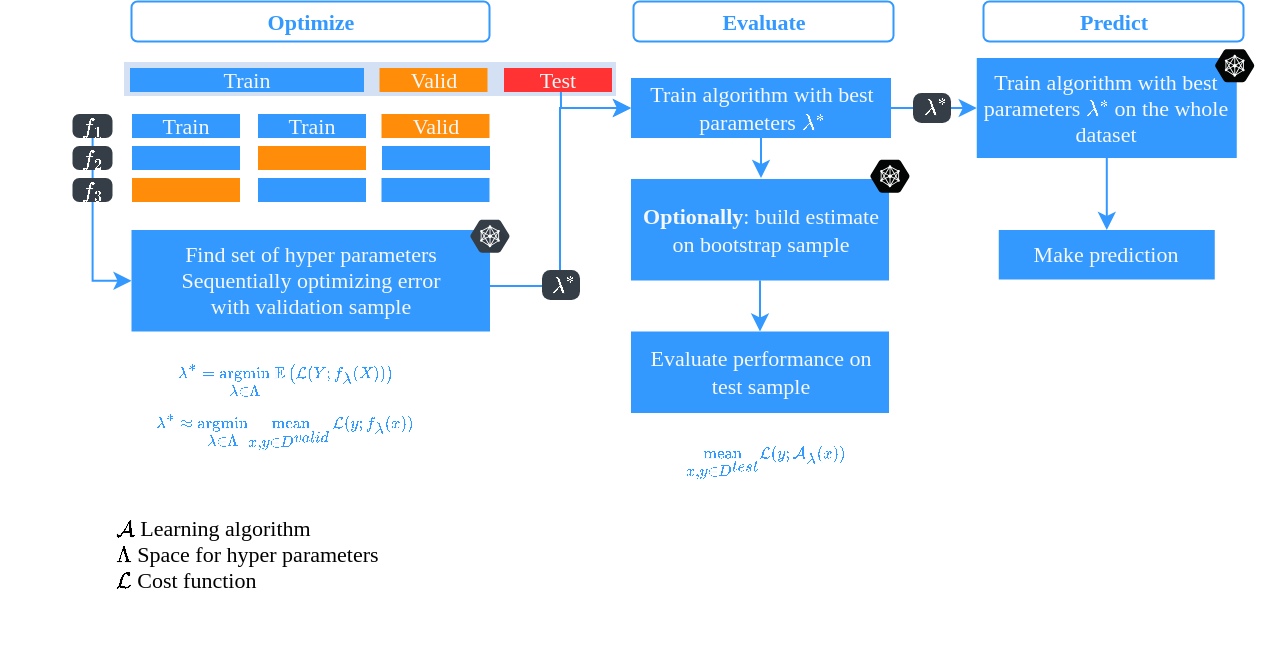 <mxfile version="20.3.0" type="device"><diagram id="mQDjbIl3YaxFtKeQ3xCn" name="Page-1"><mxGraphModel dx="1422" dy="846" grid="1" gridSize="10" guides="1" tooltips="1" connect="1" arrows="1" fold="1" page="1" pageScale="1" pageWidth="827" pageHeight="1169" math="1" shadow="0"><root><mxCell id="0"/><mxCell id="1" parent="0"/><mxCell id="P6zirVegX3zYzMu7w03u-1" value="" style="rounded=0;whiteSpace=wrap;html=1;align=center;fontStyle=1;fontFamily=Calibri;fontSize=11;strokeColor=none;fillColor=#D4E1F5;" parent="1" vertex="1"><mxGeometry x="162" y="183" width="246" height="17" as="geometry"/></mxCell><mxCell id="P6zirVegX3zYzMu7w03u-2" value="Train" style="rounded=0;whiteSpace=wrap;html=1;strokeColor=none;fontFamily=Calibri;fontSize=11;fillColor=#3399FF;fontColor=#F7F7F7;" parent="1" vertex="1"><mxGeometry x="166" y="209" width="54" height="12" as="geometry"/></mxCell><mxCell id="P6zirVegX3zYzMu7w03u-3" value="" style="rounded=0;whiteSpace=wrap;html=1;fillColor=#3399FF;strokeColor=none;fontFamily=Calibri;fontSize=11;fontColor=#F7F7F7;" parent="1" vertex="1"><mxGeometry x="166" y="225" width="54" height="12" as="geometry"/></mxCell><mxCell id="P6zirVegX3zYzMu7w03u-4" value="" style="rounded=0;whiteSpace=wrap;html=1;strokeColor=none;fillColor=#FF8D0A;fontFamily=Calibri;fontSize=11;" parent="1" vertex="1"><mxGeometry x="166" y="241" width="54" height="12" as="geometry"/></mxCell><mxCell id="P6zirVegX3zYzMu7w03u-5" value="" style="edgeStyle=orthogonalEdgeStyle;rounded=0;orthogonalLoop=1;jettySize=auto;html=1;entryX=0;entryY=0.5;entryDx=0;entryDy=0;fontFamily=Calibri;fontSize=11;fontColor=#3399FF;strokeColor=#3399FF;" parent="1" source="P6zirVegX3zYzMu7w03u-6" target="P6zirVegX3zYzMu7w03u-13" edge="1"><mxGeometry relative="1" as="geometry"><mxPoint x="685" y="409.625" as="targetPoint"/><Array as="points"><mxPoint x="380" y="295"/><mxPoint x="380" y="206"/></Array></mxGeometry></mxCell><mxCell id="P6zirVegX3zYzMu7w03u-6" value="&lt;div style=&quot;font-size: 11px&quot;&gt;Find set of hyper parameters&lt;/div&gt;&lt;div style=&quot;font-size: 11px&quot;&gt;Sequentially optimizing error&lt;br style=&quot;font-size: 11px&quot;&gt;&lt;/div&gt;&lt;div style=&quot;font-size: 11px&quot;&gt;with validation sample&lt;/div&gt;" style="rounded=0;whiteSpace=wrap;html=1;strokeColor=none;fontFamily=Calibri;fontSize=11;fillColor=#3399FF;fontColor=#F7F7F7;" parent="1" vertex="1"><mxGeometry x="165.75" y="267" width="179.25" height="50.75" as="geometry"/></mxCell><mxCell id="P6zirVegX3zYzMu7w03u-7" value="&lt;div style=&quot;font-size: 11px;&quot;&gt;$$f_1$$&lt;/div&gt;" style="rounded=1;whiteSpace=wrap;html=1;fillColor=#353E47;fontColor=#ffffff;strokeColor=none;fontFamily=Calibri;fontSize=11;align=center;gradientColor=none;arcSize=28;" parent="1" vertex="1"><mxGeometry x="136.25" y="209" width="20" height="12" as="geometry"/></mxCell><mxCell id="P6zirVegX3zYzMu7w03u-8" value="" style="edgeStyle=orthogonalEdgeStyle;rounded=0;orthogonalLoop=1;jettySize=auto;html=1;fontFamily=Calibri;fontSize=11;entryX=0;entryY=0.5;entryDx=0;entryDy=0;strokeColor=#3399FF;" parent="1" source="P6zirVegX3zYzMu7w03u-7" target="P6zirVegX3zYzMu7w03u-6" edge="1"><mxGeometry relative="1" as="geometry"><Array as="points"><mxPoint x="146" y="292"/></Array><mxPoint x="210" y="350" as="targetPoint"/><mxPoint x="146" y="267" as="sourcePoint"/></mxGeometry></mxCell><mxCell id="P6zirVegX3zYzMu7w03u-9" value="&lt;div style=&quot;font-size: 11px;&quot;&gt;$$f_3$$&lt;/div&gt;" style="rounded=1;whiteSpace=wrap;html=1;fillColor=#353E47;fontColor=#ffffff;strokeColor=none;fontFamily=Calibri;fontSize=11;align=center;gradientColor=none;arcSize=28;" parent="1" vertex="1"><mxGeometry x="136.25" y="241" width="20" height="12" as="geometry"/></mxCell><mxCell id="P6zirVegX3zYzMu7w03u-10" value="&lt;div style=&quot;font-size: 8px;&quot;&gt;$$\lambda^* = \underset{\lambda \in \Lambda}{\text{argmin}} \ \mathbb{E} \left(\mathcal{L}(Y; f_\lambda(X))\right)$$&lt;/div&gt;&lt;div style=&quot;font-size: 8px;&quot;&gt;$$\lambda^* \approx\underset{\lambda \in \Lambda}{\text{argmin}} \underset{x, y \in D^{valid}}{\text{ mean}} \, \mathcal{L}(y; f_\lambda(x))$$&lt;/div&gt;" style="text;whiteSpace=wrap;html=1;align=center;fontFamily=Calibri;fontSize=8;fontColor=#3399FF;" parent="1" vertex="1"><mxGeometry x="100" y="318.75" width="285" height="73" as="geometry"/></mxCell><mxCell id="P6zirVegX3zYzMu7w03u-11" style="edgeStyle=orthogonalEdgeStyle;rounded=0;orthogonalLoop=1;jettySize=auto;html=1;exitX=1;exitY=0.5;exitDx=0;exitDy=0;entryX=0;entryY=0.5;entryDx=0;entryDy=0;fontColor=none;fontFamily=Calibri;fontSize=11;strokeColor=#3399FF;" parent="1" source="P6zirVegX3zYzMu7w03u-13" target="P6zirVegX3zYzMu7w03u-33" edge="1"><mxGeometry relative="1" as="geometry"/></mxCell><mxCell id="P6zirVegX3zYzMu7w03u-12" value="" style="edgeStyle=orthogonalEdgeStyle;rounded=0;orthogonalLoop=1;jettySize=auto;html=1;strokeColor=#3399FF;fontSize=8;fontColor=#F7F7F7;" parent="1" source="P6zirVegX3zYzMu7w03u-13" target="P6zirVegX3zYzMu7w03u-31" edge="1"><mxGeometry relative="1" as="geometry"/></mxCell><mxCell id="P6zirVegX3zYzMu7w03u-13" value="Train algorithm with best parameters \( \lambda^* \)" style="rounded=0;whiteSpace=wrap;html=1;fillColor=#3399FF;strokeColor=none;fontFamily=Calibri;fontSize=11;fontColor=#F7F7F7;" parent="1" vertex="1"><mxGeometry x="415.5" y="191" width="130" height="30" as="geometry"/></mxCell><mxCell id="P6zirVegX3zYzMu7w03u-14" value="$$\lambda^*$$" style="text;whiteSpace=wrap;html=1;align=right;verticalAlign=middle;fillColor=#353E47;fontColor=#ffffff;fontFamily=Calibri;fontSize=11;rounded=1;arcSize=28;" parent="1" vertex="1"><mxGeometry x="371" y="287" width="19" height="15" as="geometry"/></mxCell><mxCell id="P6zirVegX3zYzMu7w03u-15" value="Train" style="rounded=0;whiteSpace=wrap;html=1;fillColor=#3399FF;strokeColor=none;fontFamily=Calibri;fontSize=11;fontColor=#F7F7F7;" parent="1" vertex="1"><mxGeometry x="229" y="209" width="54" height="12" as="geometry"/></mxCell><mxCell id="P6zirVegX3zYzMu7w03u-16" value="" style="rounded=0;whiteSpace=wrap;html=1;strokeColor=none;fillColor=#FF8D0A;fontFamily=Calibri;fontSize=11;" parent="1" vertex="1"><mxGeometry x="229" y="225" width="54" height="12" as="geometry"/></mxCell><mxCell id="P6zirVegX3zYzMu7w03u-17" value="" style="rounded=0;whiteSpace=wrap;html=1;fillColor=#3399FF;strokeColor=none;fontFamily=Calibri;fontSize=11;fontColor=#F7F7F7;" parent="1" vertex="1"><mxGeometry x="229" y="241" width="54" height="12" as="geometry"/></mxCell><mxCell id="P6zirVegX3zYzMu7w03u-18" value="Valid" style="rounded=0;whiteSpace=wrap;html=1;strokeColor=none;fillColor=#FF8D0A;fontFamily=Calibri;fontSize=11;fontColor=#F7F7F7;" parent="1" vertex="1"><mxGeometry x="290.75" y="209" width="54" height="12" as="geometry"/></mxCell><mxCell id="P6zirVegX3zYzMu7w03u-19" value="" style="rounded=0;whiteSpace=wrap;html=1;fillColor=#3399FF;strokeColor=none;fontFamily=Calibri;fontSize=11;fontColor=#F7F7F7;" parent="1" vertex="1"><mxGeometry x="291" y="225" width="54" height="12" as="geometry"/></mxCell><mxCell id="P6zirVegX3zYzMu7w03u-20" value="" style="rounded=0;whiteSpace=wrap;html=1;fillColor=#3399FF;strokeColor=none;fontFamily=Calibri;fontSize=11;fontColor=#F7F7F7;" parent="1" vertex="1"><mxGeometry x="290.75" y="241" width="54" height="12" as="geometry"/></mxCell><mxCell id="P6zirVegX3zYzMu7w03u-21" value="" style="edgeStyle=orthogonalEdgeStyle;rounded=0;orthogonalLoop=1;jettySize=auto;html=1;fontColor=#3399FF;entryX=0;entryY=0.5;entryDx=0;entryDy=0;fontFamily=Calibri;fontSize=11;exitX=0.527;exitY=0.988;exitDx=0;exitDy=0;strokeColor=#3399FF;exitPerimeter=0;" parent="1" source="P6zirVegX3zYzMu7w03u-22" target="P6zirVegX3zYzMu7w03u-13" edge="1"><mxGeometry relative="1" as="geometry"><Array as="points"><mxPoint x="381" y="206"/></Array></mxGeometry></mxCell><mxCell id="P6zirVegX3zYzMu7w03u-22" value="Test" style="rounded=0;whiteSpace=wrap;html=1;fillColor=#FF3333;strokeColor=none;fontFamily=Calibri;fontSize=11;fontColor=#F7F7F7;" parent="1" vertex="1"><mxGeometry x="352" y="186" width="54" height="12" as="geometry"/></mxCell><mxCell id="P6zirVegX3zYzMu7w03u-23" value="Train" style="rounded=0;whiteSpace=wrap;html=1;fillColor=#3399FF;strokeColor=none;fontFamily=Calibri;fontSize=11;fontColor=#F7F7F7;" parent="1" vertex="1"><mxGeometry x="165" y="186" width="117" height="12" as="geometry"/></mxCell><mxCell id="P6zirVegX3zYzMu7w03u-24" value="Optimize" style="rounded=1;whiteSpace=wrap;html=1;align=center;fontStyle=1;fillColor=none;strokeColor=#3399FF;fontFamily=Calibri;fontSize=11;fontColor=#3399FF;" parent="1" vertex="1"><mxGeometry x="165.75" y="152.75" width="179" height="20" as="geometry"/></mxCell><mxCell id="P6zirVegX3zYzMu7w03u-25" value="Evaluate" style="rounded=1;whiteSpace=wrap;html=1;align=center;fontStyle=1;fillColor=none;strokeColor=#3399FF;fontFamily=Calibri;fontSize=11;fontColor=#3399FF;" parent="1" vertex="1"><mxGeometry x="416.75" y="152.75" width="130" height="20" as="geometry"/></mxCell><mxCell id="P6zirVegX3zYzMu7w03u-26" value="Predict" style="rounded=1;whiteSpace=wrap;html=1;align=center;fontStyle=1;fillColor=none;strokeColor=#3399FF;fontFamily=Calibri;fontSize=11;fontColor=#3399FF;" parent="1" vertex="1"><mxGeometry x="591.75" y="152.75" width="130" height="20" as="geometry"/></mxCell><mxCell id="P6zirVegX3zYzMu7w03u-27" value="Evaluate performance on test sample" style="rounded=0;whiteSpace=wrap;html=1;fillColor=#3399FF;strokeColor=none;fontFamily=Calibri;fontSize=11;fontColor=#F7F7F7;" parent="1" vertex="1"><mxGeometry x="415.5" y="317.75" width="129" height="40.75" as="geometry"/></mxCell><mxCell id="P6zirVegX3zYzMu7w03u-28" value="$$ \underset{x, y\in D^{test}}{\text{mean}}\mathcal{L}(y; \mathcal{A}_\lambda(x))$$" style="text;whiteSpace=wrap;html=1;fontColor=#3399FF;align=center;verticalAlign=top;fontFamily=Calibri;fontSize=8;" parent="1" vertex="1"><mxGeometry x="406.5" y="358.5" width="150.5" height="44" as="geometry"/></mxCell><mxCell id="P6zirVegX3zYzMu7w03u-29" value="Advanced&#10;Solutions Lab" style="html=1;strokeColor=none;verticalAlign=middle;labelPosition=center;verticalLabelPosition=bottom;align=center;spacingTop=-6;fontSize=11;fontStyle=1;shape=mxgraph.gcp2.hexIcon;prIcon=advanced_solutions_lab;noLabel=1;fontColor=#ffffff;fillColor=#353E47;fontFamily=Calibri;rounded=0;" parent="1" vertex="1"><mxGeometry x="330" y="258" width="30" height="24.25" as="geometry"/></mxCell><mxCell id="P6zirVegX3zYzMu7w03u-30" value="" style="edgeStyle=orthogonalEdgeStyle;rounded=0;orthogonalLoop=1;jettySize=auto;html=1;strokeColor=#3399FF;fontSize=8;fontColor=#F7F7F7;" parent="1" source="P6zirVegX3zYzMu7w03u-31" target="P6zirVegX3zYzMu7w03u-27" edge="1"><mxGeometry relative="1" as="geometry"/></mxCell><mxCell id="P6zirVegX3zYzMu7w03u-31" value="&lt;b style=&quot;font-size: 11px&quot;&gt;Optionally&lt;/b&gt;: build estimate on bootstrap sample " style="rounded=0;whiteSpace=wrap;html=1;fillColor=#3399FF;strokeColor=none;fontFamily=Calibri;fontSize=11;fontColor=#F7F7F7;" parent="1" vertex="1"><mxGeometry x="415.5" y="241.5" width="129" height="50.75" as="geometry"/></mxCell><mxCell id="P6zirVegX3zYzMu7w03u-32" value="" style="edgeStyle=orthogonalEdgeStyle;rounded=0;orthogonalLoop=1;jettySize=auto;html=1;fontColor=none;fontFamily=Calibri;fontSize=11;strokeColor=#3399FF;" parent="1" source="P6zirVegX3zYzMu7w03u-33" target="P6zirVegX3zYzMu7w03u-35" edge="1"><mxGeometry relative="1" as="geometry"/></mxCell><mxCell id="P6zirVegX3zYzMu7w03u-33" value="&lt;span style=&quot;font-weight: normal;&quot;&gt;Train algorithm with best parameters \( \lambda^* \) on the whole dataset&lt;/span&gt;" style="rounded=0;whiteSpace=wrap;html=1;fillColor=#3399FF;strokeColor=none;fontFamily=Calibri;fontSize=11;fontColor=#F7F7F7;fontStyle=1;" parent="1" vertex="1"><mxGeometry x="588.38" y="181" width="130" height="50" as="geometry"/></mxCell><mxCell id="P6zirVegX3zYzMu7w03u-34" value="Advanced&#10;Solutions Lab" style="html=1;strokeColor=#10739e;verticalAlign=top;labelPosition=center;verticalLabelPosition=bottom;align=center;spacingTop=-6;fontSize=11;fontStyle=1;shape=mxgraph.gcp2.hexIcon;prIcon=advanced_solutions_lab;noLabel=1;fillColor=#040505;fontFamily=Calibri;" parent="1" vertex="1"><mxGeometry x="530" y="228" width="30" height="24.25" as="geometry"/></mxCell><mxCell id="P6zirVegX3zYzMu7w03u-35" value="Make prediction" style="rounded=0;whiteSpace=wrap;html=1;fillColor=#3399FF;strokeColor=none;fontFamily=Calibri;fontSize=11;fontColor=#F7F7F7;fontStyle=0;" parent="1" vertex="1"><mxGeometry x="599.38" y="267" width="108" height="24.75" as="geometry"/></mxCell><mxCell id="P6zirVegX3zYzMu7w03u-36" value="Advanced&#10;Solutions Lab" style="html=1;strokeColor=#10739e;verticalAlign=top;labelPosition=center;verticalLabelPosition=bottom;align=center;spacingTop=-6;fontSize=11;fontStyle=1;shape=mxgraph.gcp2.hexIcon;prIcon=advanced_solutions_lab;noLabel=1;fillColor=#040505;fontFamily=Calibri;" parent="1" vertex="1"><mxGeometry x="702.38" y="172.75" width="30" height="24.25" as="geometry"/></mxCell><mxCell id="P6zirVegX3zYzMu7w03u-37" value="Valid" style="rounded=0;whiteSpace=wrap;html=1;strokeColor=none;fillColor=#FF8D0A;fontFamily=Calibri;fontSize=11;fontColor=#F7F7F7;" parent="1" vertex="1"><mxGeometry x="289.75" y="186" width="54" height="12" as="geometry"/></mxCell><mxCell id="P6zirVegX3zYzMu7w03u-38" value="&lt;div style=&quot;font-size: 11px;&quot;&gt;$$f_2$$&lt;/div&gt;" style="rounded=1;whiteSpace=wrap;html=1;fillColor=#353E47;fontColor=#ffffff;strokeColor=none;fontFamily=Calibri;fontSize=11;align=center;gradientColor=none;arcSize=28;" parent="1" vertex="1"><mxGeometry x="136.25" y="225" width="20" height="12" as="geometry"/></mxCell><mxCell id="P6zirVegX3zYzMu7w03u-39" value="$$\lambda^*$$" style="text;whiteSpace=wrap;html=1;align=right;verticalAlign=middle;fillColor=#353E47;fontColor=#ffffff;fontFamily=Calibri;fontSize=11;rounded=1;arcSize=28;" parent="1" vertex="1"><mxGeometry x="556.5" y="198.5" width="19" height="15" as="geometry"/></mxCell><mxCell id="CvzGiE90aWPU0s-ODOIw-1" value="&lt;div style=&quot;font-size: 11px;&quot;&gt;\(\mathcal{A}\) Learning algorithm&lt;/div&gt;&lt;div style=&quot;font-size: 11px;&quot;&gt;\(\Lambda\) Space for hyper parameters&lt;/div&gt;&lt;div style=&quot;font-size: 11px;&quot;&gt;\(\mathcal{L} \) Cost function&lt;br style=&quot;font-size: 11px;&quot;&gt;&lt;/div&gt;&lt;div style=&quot;font-size: 11px;&quot;&gt;&lt;br style=&quot;font-size: 11px;&quot;&gt;&lt;/div&gt;&lt;div style=&quot;font-size: 11px;&quot;&gt;&lt;br style=&quot;font-size: 11px;&quot;&gt;&lt;/div&gt;" style="text;whiteSpace=wrap;html=1;fillColor=none;fontFamily=Calibri;fontSize=11;" vertex="1" parent="1"><mxGeometry x="156.25" y="402.5" width="215" height="70" as="geometry"/></mxCell></root></mxGraphModel></diagram></mxfile>